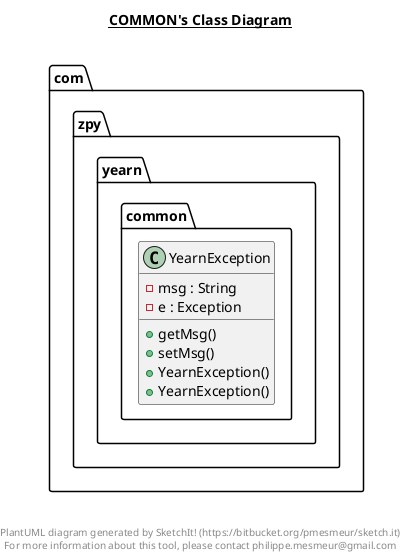 @startuml

title __COMMON's Class Diagram__\n

  package com.zpy.yearn.common {
    class YearnException {
        - msg : String
        - e : Exception
        + getMsg()
        + setMsg()
        + YearnException()
        + YearnException()
    }
  }
  



right footer


PlantUML diagram generated by SketchIt! (https://bitbucket.org/pmesmeur/sketch.it)
For more information about this tool, please contact philippe.mesmeur@gmail.com
endfooter

@enduml
